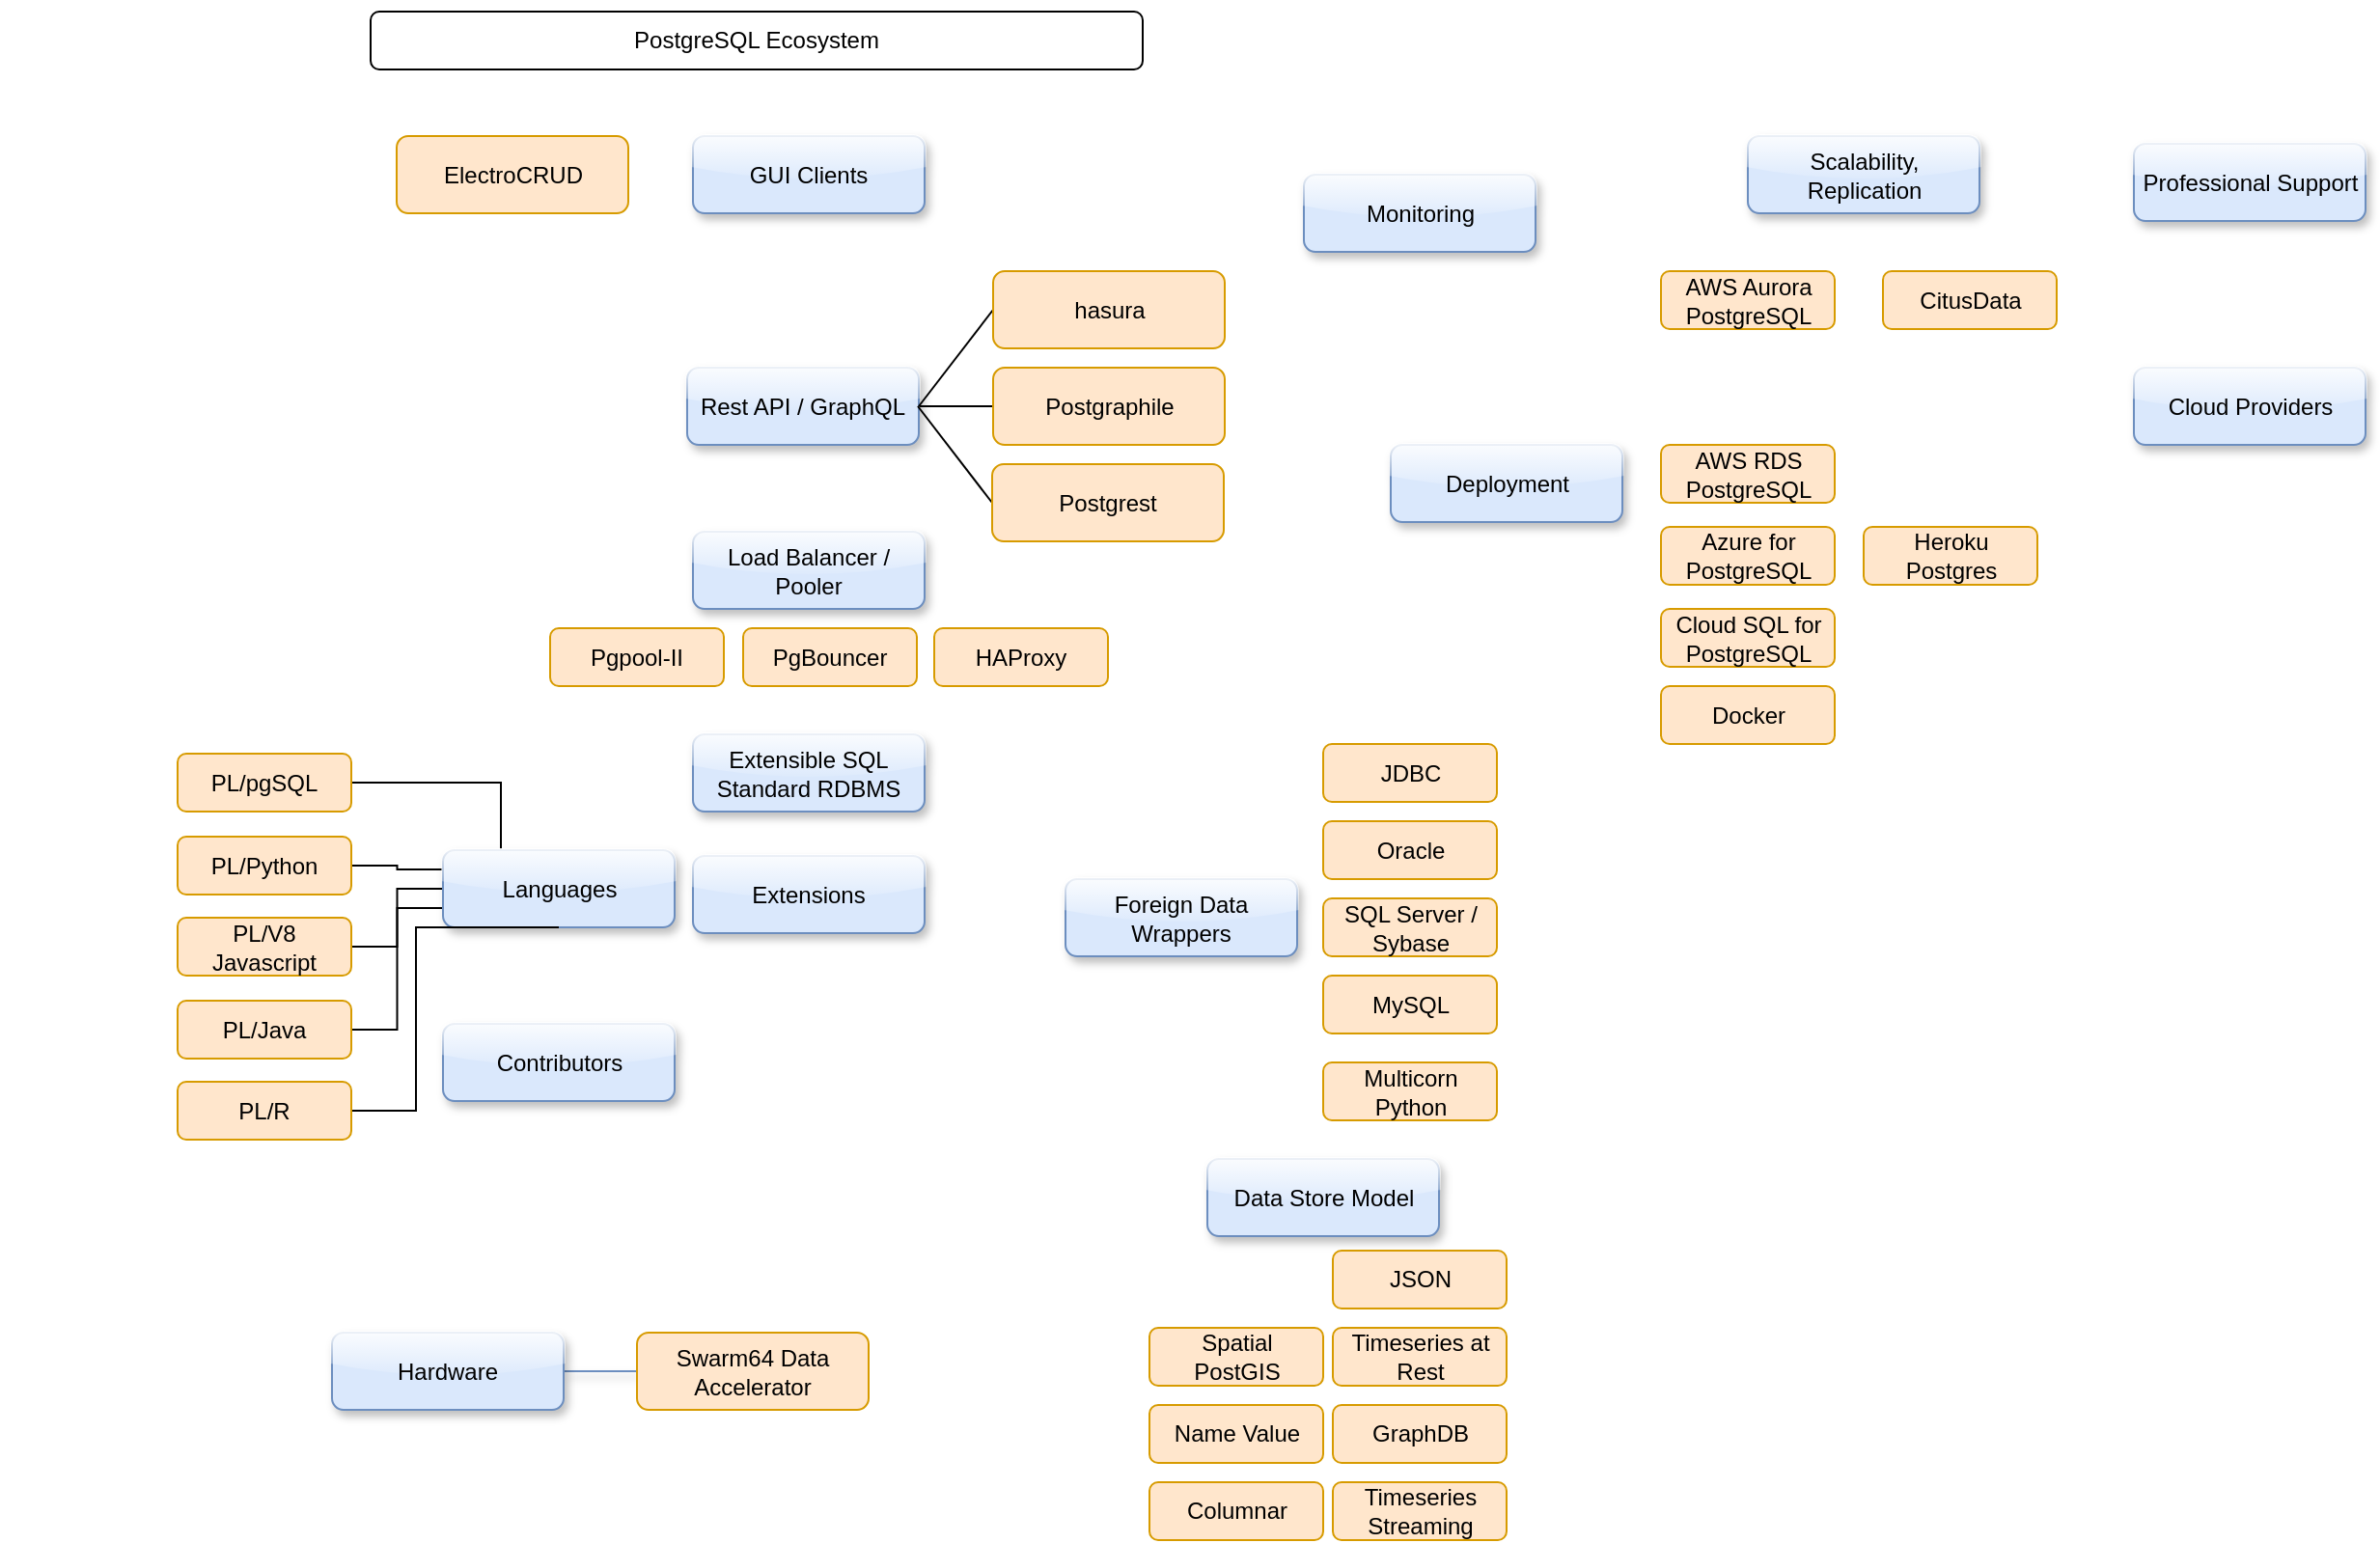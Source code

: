 <mxfile version="11.1.4" type="github"><diagram id="6a731a19-8d31-9384-78a2-239565b7b9f0" name="Page-1"><mxGraphModel dx="1422" dy="1734" grid="1" gridSize="10" guides="1" tooltips="1" connect="1" arrows="1" fold="1" page="1" pageScale="1" pageWidth="1100" pageHeight="850" background="#ffffff" math="0" shadow="0"><root><mxCell id="0"/><mxCell id="1" parent="0"/><mxCell id="ewoqu2unWtdxqua38aiE-1555" style="edgeStyle=orthogonalEdgeStyle;rounded=0;orthogonalLoop=1;jettySize=auto;html=1;exitX=0.25;exitY=0;exitDx=0;exitDy=0;entryX=1;entryY=0.5;entryDx=0;entryDy=0;endArrow=none;endFill=0;" edge="1" parent="1" source="qYoUqwugDs_8l-8_ZZNk-1542" target="ewoqu2unWtdxqua38aiE-1548"><mxGeometry relative="1" as="geometry"/></mxCell><mxCell id="ewoqu2unWtdxqua38aiE-1556" style="edgeStyle=orthogonalEdgeStyle;rounded=0;orthogonalLoop=1;jettySize=auto;html=1;exitX=0;exitY=0.25;exitDx=0;exitDy=0;endArrow=none;endFill=0;" edge="1" parent="1" source="qYoUqwugDs_8l-8_ZZNk-1542" target="ewoqu2unWtdxqua38aiE-1551"><mxGeometry relative="1" as="geometry"/></mxCell><mxCell id="ewoqu2unWtdxqua38aiE-1557" style="edgeStyle=orthogonalEdgeStyle;rounded=0;orthogonalLoop=1;jettySize=auto;html=1;exitX=0;exitY=0.5;exitDx=0;exitDy=0;endArrow=none;endFill=0;entryX=1;entryY=0.5;entryDx=0;entryDy=0;" edge="1" parent="1" source="qYoUqwugDs_8l-8_ZZNk-1542" target="ewoqu2unWtdxqua38aiE-1553"><mxGeometry relative="1" as="geometry"/></mxCell><mxCell id="ewoqu2unWtdxqua38aiE-1558" style="edgeStyle=orthogonalEdgeStyle;rounded=0;orthogonalLoop=1;jettySize=auto;html=1;exitX=0;exitY=0.75;exitDx=0;exitDy=0;endArrow=none;endFill=0;entryX=1;entryY=0.5;entryDx=0;entryDy=0;" edge="1" parent="1" source="qYoUqwugDs_8l-8_ZZNk-1542" target="ewoqu2unWtdxqua38aiE-1554"><mxGeometry relative="1" as="geometry"><mxPoint x="233.5" y="-295.5" as="targetPoint"/></mxGeometry></mxCell><UserObject label="Languages" link="https://www.postgresql.org/docs/current/external-pl.html" id="qYoUqwugDs_8l-8_ZZNk-1542"><mxCell style="rounded=1;whiteSpace=wrap;html=1;shadow=1;strokeColor=#6c8ebf;fillColor=#dae8fc;glass=1;" parent="1" vertex="1"><mxGeometry x="247.5" y="-395.5" width="120" height="40" as="geometry"/></mxCell></UserObject><UserObject label="Foreign Data Wrappers" link="https://pgxn.org/tag/foreign%20data%20wrapper/" id="xO5iW77-2609iIl7646L-1542"><mxCell style="rounded=1;whiteSpace=wrap;html=1;shadow=1;strokeColor=#6c8ebf;fillColor=#dae8fc;glass=1;" parent="1" vertex="1"><mxGeometry x="570" y="-380.5" width="120" height="40" as="geometry"/></mxCell></UserObject><UserObject label="Extensions" link="https://pgxn.org/" id="xO5iW77-2609iIl7646L-1543"><mxCell style="rounded=1;whiteSpace=wrap;html=1;shadow=1;strokeColor=#6c8ebf;fillColor=#dae8fc;glass=1;" parent="1" vertex="1"><mxGeometry x="377" y="-392.5" width="120" height="40" as="geometry"/></mxCell></UserObject><mxCell id="xO5iW77-2609iIl7646L-1544" value="Data Store Model" style="rounded=1;whiteSpace=wrap;html=1;shadow=1;strokeColor=#6c8ebf;fillColor=#dae8fc;glass=1;" parent="1" vertex="1"><mxGeometry x="643.5" y="-235.5" width="120" height="40" as="geometry"/></mxCell><mxCell id="xO5iW77-2609iIl7646L-1545" value="Deployment" style="rounded=1;whiteSpace=wrap;html=1;shadow=1;strokeColor=#6c8ebf;fillColor=#dae8fc;glass=1;" parent="1" vertex="1"><mxGeometry x="738.5" y="-605.5" width="120" height="40" as="geometry"/></mxCell><mxCell id="xO5iW77-2609iIl7646L-1546" value="Load Balancer / Pooler" style="rounded=1;whiteSpace=wrap;html=1;shadow=1;strokeColor=#6c8ebf;fillColor=#dae8fc;glass=1;" parent="1" vertex="1"><mxGeometry x="377" y="-560.5" width="120" height="40" as="geometry"/></mxCell><mxCell id="xO5iW77-2609iIl7646L-1547" value="Scalability, Replication" style="rounded=1;whiteSpace=wrap;html=1;shadow=1;strokeColor=#6c8ebf;fillColor=#dae8fc;glass=1;" parent="1" vertex="1"><mxGeometry x="923.5" y="-765.5" width="120" height="40" as="geometry"/></mxCell><mxCell id="xO5iW77-2609iIl7646L-1548" value="Monitoring" style="rounded=1;whiteSpace=wrap;html=1;shadow=1;strokeColor=#6c8ebf;fillColor=#dae8fc;glass=1;" parent="1" vertex="1"><mxGeometry x="693.5" y="-745.5" width="120" height="40" as="geometry"/></mxCell><mxCell id="wK-X1UXonODeccGO6W6j-1548" style="rounded=0;orthogonalLoop=1;jettySize=auto;html=1;exitX=1;exitY=0.5;exitDx=0;exitDy=0;entryX=0;entryY=0.5;entryDx=0;entryDy=0;endArrow=none;endFill=0;" parent="1" source="xO5iW77-2609iIl7646L-1549" target="wK-X1UXonODeccGO6W6j-1547" edge="1"><mxGeometry relative="1" as="geometry"/></mxCell><mxCell id="xO5iW77-2609iIl7646L-1549" value="Rest API / GraphQL" style="rounded=1;whiteSpace=wrap;html=1;fillColor=#dae8fc;strokeColor=#6c8ebf;shadow=1;glass=1;comic=0;" parent="1" vertex="1"><mxGeometry x="374" y="-645.5" width="120" height="40" as="geometry"/></mxCell><mxCell id="xO5iW77-2609iIl7646L-1550" value="GUI Clients" style="rounded=1;whiteSpace=wrap;html=1;shadow=1;strokeColor=#6c8ebf;fillColor=#dae8fc;glass=1;" parent="1" vertex="1"><mxGeometry x="377" y="-765.5" width="120" height="40" as="geometry"/></mxCell><UserObject label="Contributors" link="https://www.postgresql.org/community/contributors/" id="xO5iW77-2609iIl7646L-1551"><mxCell style="rounded=1;whiteSpace=wrap;html=1;shadow=1;strokeColor=#6c8ebf;fillColor=#dae8fc;glass=1;" parent="1" vertex="1"><mxGeometry x="247.5" y="-305.5" width="120" height="40" as="geometry"/></mxCell></UserObject><mxCell id="xO5iW77-2609iIl7646L-1552" value="Professional Support" style="rounded=1;whiteSpace=wrap;html=1;shadow=1;strokeColor=#6c8ebf;fillColor=#dae8fc;glass=1;" parent="1" vertex="1"><mxGeometry x="1123.5" y="-761.5" width="120" height="40" as="geometry"/></mxCell><mxCell id="xO5iW77-2609iIl7646L-1553" value="Cloud Providers" style="rounded=1;whiteSpace=wrap;html=1;shadow=1;strokeColor=#6c8ebf;fillColor=#dae8fc;glass=1;" parent="1" vertex="1"><mxGeometry x="1123.5" y="-645.5" width="120" height="40" as="geometry"/></mxCell><UserObject label="Extensible SQL Standard RDBMS" link="https://www.postgresql.org/about/" id="xO5iW77-2609iIl7646L-1554"><mxCell style="rounded=1;whiteSpace=wrap;html=1;shadow=1;strokeColor=#6c8ebf;fillColor=#dae8fc;glass=1;" parent="1" vertex="1"><mxGeometry x="377" y="-455.5" width="120" height="40" as="geometry"/></mxCell></UserObject><mxCell id="xO5iW77-2609iIl7646L-1558" value="" style="edgeStyle=none;rounded=1;orthogonalLoop=1;jettySize=auto;html=1;endArrow=none;entryX=0;entryY=0.5;entryDx=0;entryDy=0;shadow=1;fontSize=12;strokeColor=#6c8ebf;fillColor=#dae8fc;glass=1;" parent="1" source="xO5iW77-2609iIl7646L-1555" target="ewoqu2unWtdxqua38aiE-1542" edge="1"><mxGeometry relative="1" as="geometry"><mxPoint x="393.5" y="-125.5" as="targetPoint"/></mxGeometry></mxCell><mxCell id="xO5iW77-2609iIl7646L-1555" value="Hardware" style="rounded=1;whiteSpace=wrap;html=1;shadow=1;strokeColor=#6c8ebf;fillColor=#dae8fc;glass=1;" parent="1" vertex="1"><mxGeometry x="190" y="-145.5" width="120" height="40" as="geometry"/></mxCell><mxCell id="wK-X1UXonODeccGO6W6j-1550" style="edgeStyle=none;rounded=0;orthogonalLoop=1;jettySize=auto;html=1;exitX=0;exitY=0.5;exitDx=0;exitDy=0;endArrow=none;endFill=0;" parent="1" source="wK-X1UXonODeccGO6W6j-1545" edge="1"><mxGeometry relative="1" as="geometry"><mxPoint x="493.5" y="-625.5" as="targetPoint"/></mxGeometry></mxCell><UserObject label="Postgrest" link="http://postgrest.org/" id="wK-X1UXonODeccGO6W6j-1545"><mxCell style="rounded=1;whiteSpace=wrap;html=1;fillColor=#ffe6cc;strokeColor=#d79b00;" parent="1" vertex="1"><mxGeometry x="532" y="-595.5" width="120" height="40" as="geometry"/></mxCell></UserObject><mxCell id="wK-X1UXonODeccGO6W6j-1549" style="edgeStyle=none;rounded=0;orthogonalLoop=1;jettySize=auto;html=1;exitX=0;exitY=0.5;exitDx=0;exitDy=0;entryX=1;entryY=0.5;entryDx=0;entryDy=0;endArrow=none;endFill=0;" parent="1" source="wK-X1UXonODeccGO6W6j-1546" target="xO5iW77-2609iIl7646L-1549" edge="1"><mxGeometry relative="1" as="geometry"/></mxCell><UserObject label="hasura" link="https://hasura.io/" id="wK-X1UXonODeccGO6W6j-1546"><mxCell style="rounded=1;whiteSpace=wrap;html=1;fillColor=#ffe6cc;strokeColor=#d79b00;" parent="1" vertex="1"><mxGeometry x="532.5" y="-695.5" width="120" height="40" as="geometry"/></mxCell></UserObject><UserObject label="Postgraphile" link="https://www.graphile.org/postgraphile/" id="wK-X1UXonODeccGO6W6j-1547"><mxCell style="rounded=1;whiteSpace=wrap;html=1;fillColor=#ffe6cc;strokeColor=#d79b00;" parent="1" vertex="1"><mxGeometry x="532.5" y="-645.5" width="120" height="40" as="geometry"/></mxCell></UserObject><UserObject label="Swarm64 Data Accelerator" link="https://www.swarm64.com/swarm64-da" id="ewoqu2unWtdxqua38aiE-1542"><mxCell style="rounded=1;whiteSpace=wrap;html=1;fillColor=#ffe6cc;strokeColor=#d79b00;" vertex="1" parent="1"><mxGeometry x="348" y="-145.5" width="120" height="40" as="geometry"/></mxCell></UserObject><UserObject label="PostgreSQL Ecosystem" link="https://efficiencygeek.github.io/postgresql-ecosystem/" id="ewoqu2unWtdxqua38aiE-1544"><mxCell style="rounded=1;whiteSpace=wrap;html=1;" vertex="1" parent="1"><mxGeometry x="210" y="-830" width="400" height="30" as="geometry"/></mxCell></UserObject><UserObject label="" link="https://www.postgresql.org/" id="ewoqu2unWtdxqua38aiE-1547"><mxCell style="shape=image;verticalLabelPosition=bottom;labelBackgroundColor=#ffffff;verticalAlign=top;aspect=fixed;imageAspect=0;image=https://upload.wikimedia.org/wikipedia/commons/thumb/2/29/Postgresql_elephant.svg/540px-Postgresql_elephant.svg.png;" vertex="1" parent="1"><mxGeometry x="18" y="-836" width="49" height="50" as="geometry"/></mxCell></UserObject><UserObject label="PL/pgSQL" link="https://www.postgresql.org/docs/current/plpgsql.html" id="ewoqu2unWtdxqua38aiE-1548"><mxCell style="rounded=1;whiteSpace=wrap;html=1;fillColor=#ffe6cc;strokeColor=#d79b00;" vertex="1" parent="1"><mxGeometry x="110" y="-445.5" width="90" height="30" as="geometry"/></mxCell></UserObject><UserObject label="PL/Python" link="https://www.postgresql.org/docs/current/plpython.html" id="ewoqu2unWtdxqua38aiE-1551"><mxCell style="rounded=1;whiteSpace=wrap;html=1;fillColor=#ffe6cc;strokeColor=#d79b00;" vertex="1" parent="1"><mxGeometry x="110" y="-402.5" width="90" height="30" as="geometry"/></mxCell></UserObject><mxCell id="ewoqu2unWtdxqua38aiE-1560" style="edgeStyle=elbowEdgeStyle;rounded=0;orthogonalLoop=1;jettySize=auto;html=1;entryX=0.5;entryY=1;entryDx=0;entryDy=0;endArrow=none;endFill=0;" edge="1" parent="1" target="qYoUqwugDs_8l-8_ZZNk-1542"><mxGeometry relative="1" as="geometry"><mxPoint x="200.5" y="-260.5" as="sourcePoint"/><Array as="points"><mxPoint x="233.5" y="-305.5"/><mxPoint x="233.5" y="-305.5"/></Array></mxGeometry></mxCell><UserObject label="PL/R" link="https://github.com/postgres-plr/plr" id="ewoqu2unWtdxqua38aiE-1552"><mxCell style="rounded=1;whiteSpace=wrap;html=1;fillColor=#ffe6cc;strokeColor=#d79b00;" vertex="1" parent="1"><mxGeometry x="110" y="-275.5" width="90" height="30" as="geometry"/></mxCell></UserObject><UserObject label="PL/V8 Javascript" link="https://plv8.github.io/" id="ewoqu2unWtdxqua38aiE-1553"><mxCell style="rounded=1;whiteSpace=wrap;html=1;fillColor=#ffe6cc;strokeColor=#d79b00;" vertex="1" parent="1"><mxGeometry x="110" y="-360.5" width="90" height="30" as="geometry"/></mxCell></UserObject><UserObject label="PL/Java" link="https://tada.github.io/pljava/" id="ewoqu2unWtdxqua38aiE-1554"><mxCell style="rounded=1;whiteSpace=wrap;html=1;fillColor=#ffe6cc;strokeColor=#d79b00;" vertex="1" parent="1"><mxGeometry x="110" y="-317.5" width="90" height="30" as="geometry"/></mxCell></UserObject><UserObject label="JDBC" link="https://pgxn.org/dist/jdbc_fdw/" id="ewoqu2unWtdxqua38aiE-1561"><mxCell style="rounded=1;whiteSpace=wrap;html=1;fillColor=#ffe6cc;strokeColor=#d79b00;flipV=1;flipH=1;" vertex="1" parent="1"><mxGeometry x="703.5" y="-450.5" width="90" height="30" as="geometry"/></mxCell></UserObject><UserObject label="Oracle" link="https://pgxn.org/dist/oracle_fdw/" id="ewoqu2unWtdxqua38aiE-1562"><mxCell style="rounded=1;whiteSpace=wrap;html=1;fillColor=#ffe6cc;strokeColor=#d79b00;flipV=1;flipH=1;" vertex="1" parent="1"><mxGeometry x="703.5" y="-410.5" width="90" height="30" as="geometry"/></mxCell></UserObject><UserObject label="SQL Server / Sybase" link="https://pgxn.org/dist/tds_fdw/" id="ewoqu2unWtdxqua38aiE-1563"><mxCell style="rounded=1;whiteSpace=wrap;html=1;fillColor=#ffe6cc;strokeColor=#d79b00;flipV=1;flipH=1;" vertex="1" parent="1"><mxGeometry x="703.5" y="-370.5" width="90" height="30" as="geometry"/></mxCell></UserObject><UserObject label="MySQL" link="https://pgxn.org/dist/mysql_fdw/" id="ewoqu2unWtdxqua38aiE-1564"><mxCell style="rounded=1;whiteSpace=wrap;html=1;fillColor=#ffe6cc;strokeColor=#d79b00;flipV=1;flipH=1;" vertex="1" parent="1"><mxGeometry x="703.5" y="-330.5" width="90" height="30" as="geometry"/></mxCell></UserObject><UserObject label="Multicorn Python" link="https://pgxn.org/dist/multicorn/" id="ewoqu2unWtdxqua38aiE-1565"><mxCell style="rounded=1;whiteSpace=wrap;html=1;fillColor=#ffe6cc;strokeColor=#d79b00;flipV=1;flipH=1;" vertex="1" parent="1"><mxGeometry x="703.5" y="-285.5" width="90" height="30" as="geometry"/></mxCell></UserObject><UserObject label="JSON" link="https://www.postgresql.org/docs/current/functions-json.html" id="ewoqu2unWtdxqua38aiE-1566"><mxCell style="rounded=1;whiteSpace=wrap;html=1;fillColor=#ffe6cc;strokeColor=#d79b00;flipV=1;flipH=1;" vertex="1" parent="1"><mxGeometry x="708.5" y="-188" width="90" height="30" as="geometry"/></mxCell></UserObject><UserObject label="Timeseries at Rest" link="https://www.timescale.com/" id="ewoqu2unWtdxqua38aiE-1567"><mxCell style="rounded=1;whiteSpace=wrap;html=1;fillColor=#ffe6cc;strokeColor=#d79b00;flipV=1;flipH=1;" vertex="1" parent="1"><mxGeometry x="708.5" y="-148" width="90" height="30" as="geometry"/></mxCell></UserObject><UserObject label="GraphDB" link="https://bitnine.net/agensgraph-graph-database-with-postgresql/" id="ewoqu2unWtdxqua38aiE-1568"><mxCell style="rounded=1;whiteSpace=wrap;html=1;fillColor=#ffe6cc;strokeColor=#d79b00;flipV=1;flipH=1;" vertex="1" parent="1"><mxGeometry x="708.5" y="-108" width="90" height="30" as="geometry"/></mxCell></UserObject><UserObject label="Timeseries Streaming" link="https://www.pipelinedb.com/blog/high-performance-time-series-aggregation-for-postgresql-11" id="ewoqu2unWtdxqua38aiE-1569"><mxCell style="rounded=1;whiteSpace=wrap;html=1;fillColor=#ffe6cc;strokeColor=#d79b00;flipV=1;flipH=1;" vertex="1" parent="1"><mxGeometry x="708.5" y="-68" width="90" height="30" as="geometry"/></mxCell></UserObject><UserObject label="Columnar" link="https://citusdata.github.io/cstore_fdw/" id="ewoqu2unWtdxqua38aiE-1570"><mxCell style="rounded=1;whiteSpace=wrap;html=1;fillColor=#ffe6cc;strokeColor=#d79b00;flipV=1;flipH=1;" vertex="1" parent="1"><mxGeometry x="613.5" y="-68" width="90" height="30" as="geometry"/></mxCell></UserObject><UserObject label="Spatial &lt;br&gt;PostGIS" link="https://postgis.net/" id="ewoqu2unWtdxqua38aiE-1578"><mxCell style="rounded=1;whiteSpace=wrap;html=1;fillColor=#ffe6cc;strokeColor=#d79b00;flipV=1;flipH=1;" vertex="1" parent="1"><mxGeometry x="613.5" y="-148" width="90" height="30" as="geometry"/></mxCell></UserObject><UserObject label="CitusData" link="https://www.citusdata.com/" id="ewoqu2unWtdxqua38aiE-1579"><mxCell style="rounded=1;whiteSpace=wrap;html=1;fillColor=#ffe6cc;strokeColor=#d79b00;flipV=1;flipH=1;" vertex="1" parent="1"><mxGeometry x="993.5" y="-695.5" width="90" height="30" as="geometry"/></mxCell></UserObject><UserObject label="AWS Aurora PostgreSQL" link="https://aws.amazon.com/rds/aurora/details/postgresql-details/" id="ewoqu2unWtdxqua38aiE-1580"><mxCell style="rounded=1;whiteSpace=wrap;html=1;fillColor=#ffe6cc;strokeColor=#d79b00;flipV=1;flipH=1;" vertex="1" parent="1"><mxGeometry x="878.5" y="-695.5" width="90" height="30" as="geometry"/></mxCell></UserObject><UserObject label="Name Value" link="https://www.postgresql.org/docs/current/hstore.html" id="ewoqu2unWtdxqua38aiE-1581"><mxCell style="rounded=1;whiteSpace=wrap;html=1;fillColor=#ffe6cc;strokeColor=#d79b00;flipV=1;flipH=1;" vertex="1" parent="1"><mxGeometry x="613.5" y="-108" width="90" height="30" as="geometry"/></mxCell></UserObject><UserObject label="AWS RDS PostgreSQL" link="https://aws.amazon.com/rds/postgresql/" id="ewoqu2unWtdxqua38aiE-1582"><mxCell style="rounded=1;whiteSpace=wrap;html=1;fillColor=#ffe6cc;strokeColor=#d79b00;flipV=1;flipH=1;" vertex="1" parent="1"><mxGeometry x="878.5" y="-605.5" width="90" height="30" as="geometry"/></mxCell></UserObject><UserObject label="Azure for PostgreSQL" link="https://azure.microsoft.com/en-us/services/postgresql/" id="ewoqu2unWtdxqua38aiE-1583"><mxCell style="rounded=1;whiteSpace=wrap;html=1;fillColor=#ffe6cc;strokeColor=#d79b00;flipV=1;flipH=1;" vertex="1" parent="1"><mxGeometry x="878.5" y="-563" width="90" height="30" as="geometry"/></mxCell></UserObject><UserObject label="Cloud SQL for PostgreSQL" link="https://cloud.google.com/sql/docs/postgres/" id="ewoqu2unWtdxqua38aiE-1584"><mxCell style="rounded=1;whiteSpace=wrap;html=1;fillColor=#ffe6cc;strokeColor=#d79b00;flipV=1;flipH=1;" vertex="1" parent="1"><mxGeometry x="878.5" y="-520.5" width="90" height="30" as="geometry"/></mxCell></UserObject><UserObject label="Docker" link="https://hub.docker.com/_/postgres" id="ewoqu2unWtdxqua38aiE-1585"><mxCell style="rounded=1;whiteSpace=wrap;html=1;fillColor=#ffe6cc;strokeColor=#d79b00;flipV=1;flipH=1;" vertex="1" parent="1"><mxGeometry x="878.5" y="-480.5" width="90" height="30" as="geometry"/></mxCell></UserObject><UserObject label="ElectroCRUD" link="https://github.com/garrylachman/ElectroCRUD" id="ewoqu2unWtdxqua38aiE-1587"><mxCell style="rounded=1;whiteSpace=wrap;html=1;fillColor=#ffe6cc;strokeColor=#d79b00;" vertex="1" parent="1"><mxGeometry x="223.5" y="-765.5" width="120" height="40" as="geometry"/></mxCell></UserObject><UserObject label="Heroku Postgres" link="https://www.heroku.com/postgres" id="ewoqu2unWtdxqua38aiE-1588"><mxCell style="rounded=1;whiteSpace=wrap;html=1;fillColor=#ffe6cc;strokeColor=#d79b00;flipV=1;flipH=1;" vertex="1" parent="1"><mxGeometry x="983.5" y="-563" width="90" height="30" as="geometry"/></mxCell></UserObject><UserObject label="Pgpool-II" link="http://www.pgpool.net/mediawiki/index.php/Main_Page" id="ewoqu2unWtdxqua38aiE-1589"><mxCell style="rounded=1;whiteSpace=wrap;html=1;fillColor=#ffe6cc;strokeColor=#d79b00;flipV=1;flipH=1;" vertex="1" parent="1"><mxGeometry x="303" y="-510.5" width="90" height="30" as="geometry"/></mxCell></UserObject><UserObject label="PgBouncer" link="http://pgbouncer.github.io/" id="ewoqu2unWtdxqua38aiE-1590"><mxCell style="rounded=1;whiteSpace=wrap;html=1;fillColor=#ffe6cc;strokeColor=#d79b00;flipV=1;flipH=1;" vertex="1" parent="1"><mxGeometry x="403" y="-510.5" width="90" height="30" as="geometry"/></mxCell></UserObject><UserObject label="HAProxy" link="http://www.haproxy.org/" id="ewoqu2unWtdxqua38aiE-1591"><mxCell style="rounded=1;whiteSpace=wrap;html=1;fillColor=#ffe6cc;strokeColor=#d79b00;flipV=1;flipH=1;" vertex="1" parent="1"><mxGeometry x="502" y="-510.5" width="90" height="30" as="geometry"/></mxCell></UserObject></root></mxGraphModel></diagram></mxfile>